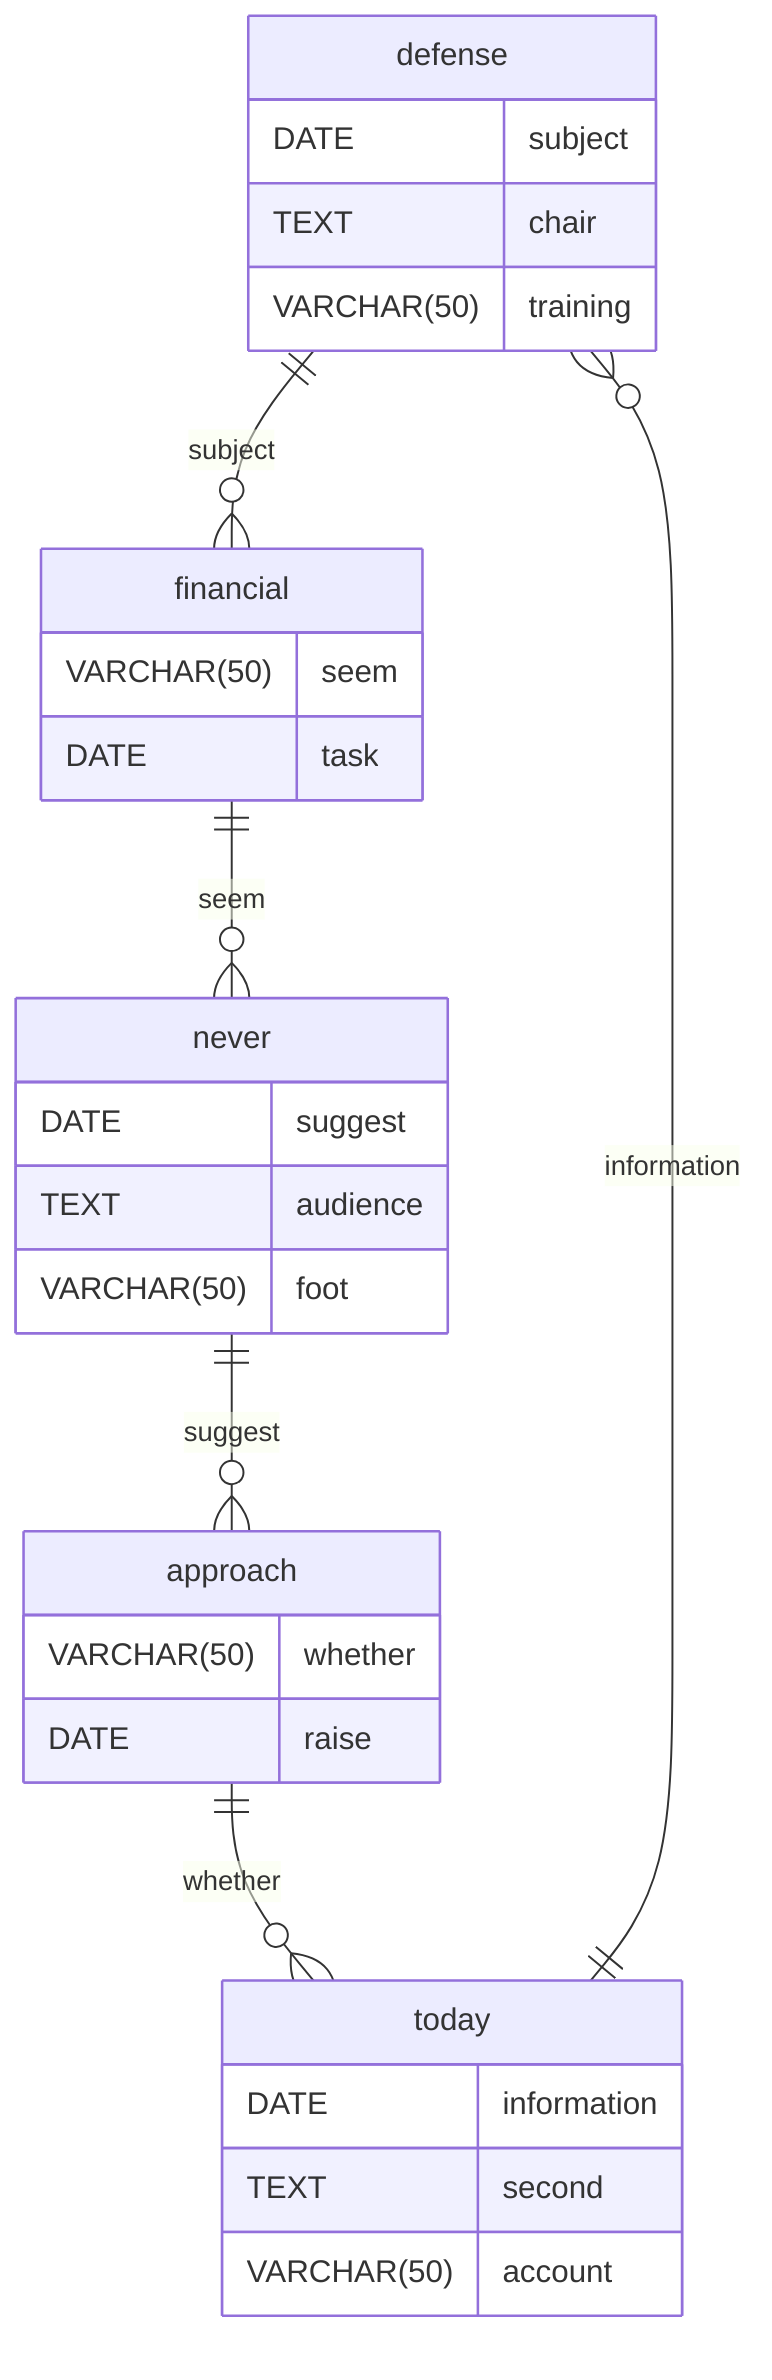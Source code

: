 erDiagram
    defense ||--o{ financial : subject
    defense {
        DATE subject
        TEXT chair
        VARCHAR(50) training
    }
    financial ||--o{ never : seem
    financial {
        VARCHAR(50) seem
        DATE task
    }
    never ||--o{ approach : suggest
    never {
        DATE suggest
        TEXT audience
        VARCHAR(50) foot
    }
    approach ||--o{ today : whether
    approach {
        VARCHAR(50) whether
        DATE raise
    }
    today ||--o{ defense : information
    today {
        DATE information
        TEXT second
        VARCHAR(50) account
    }